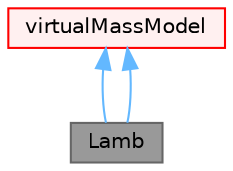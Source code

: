 digraph "Lamb"
{
 // LATEX_PDF_SIZE
  bgcolor="transparent";
  edge [fontname=Helvetica,fontsize=10,labelfontname=Helvetica,labelfontsize=10];
  node [fontname=Helvetica,fontsize=10,shape=box,height=0.2,width=0.4];
  Node1 [id="Node000001",label="Lamb",height=0.2,width=0.4,color="gray40", fillcolor="grey60", style="filled", fontcolor="black",tooltip="Virtual mass model of Lamb."];
  Node2 -> Node1 [id="edge1_Node000001_Node000002",dir="back",color="steelblue1",style="solid",tooltip=" "];
  Node2 [id="Node000002",label="virtualMassModel",height=0.2,width=0.4,color="red", fillcolor="#FFF0F0", style="filled",URL="$classFoam_1_1virtualMassModel.html",tooltip=" "];
  Node2 -> Node1 [id="edge2_Node000001_Node000002",dir="back",color="steelblue1",style="solid",tooltip=" "];
}
